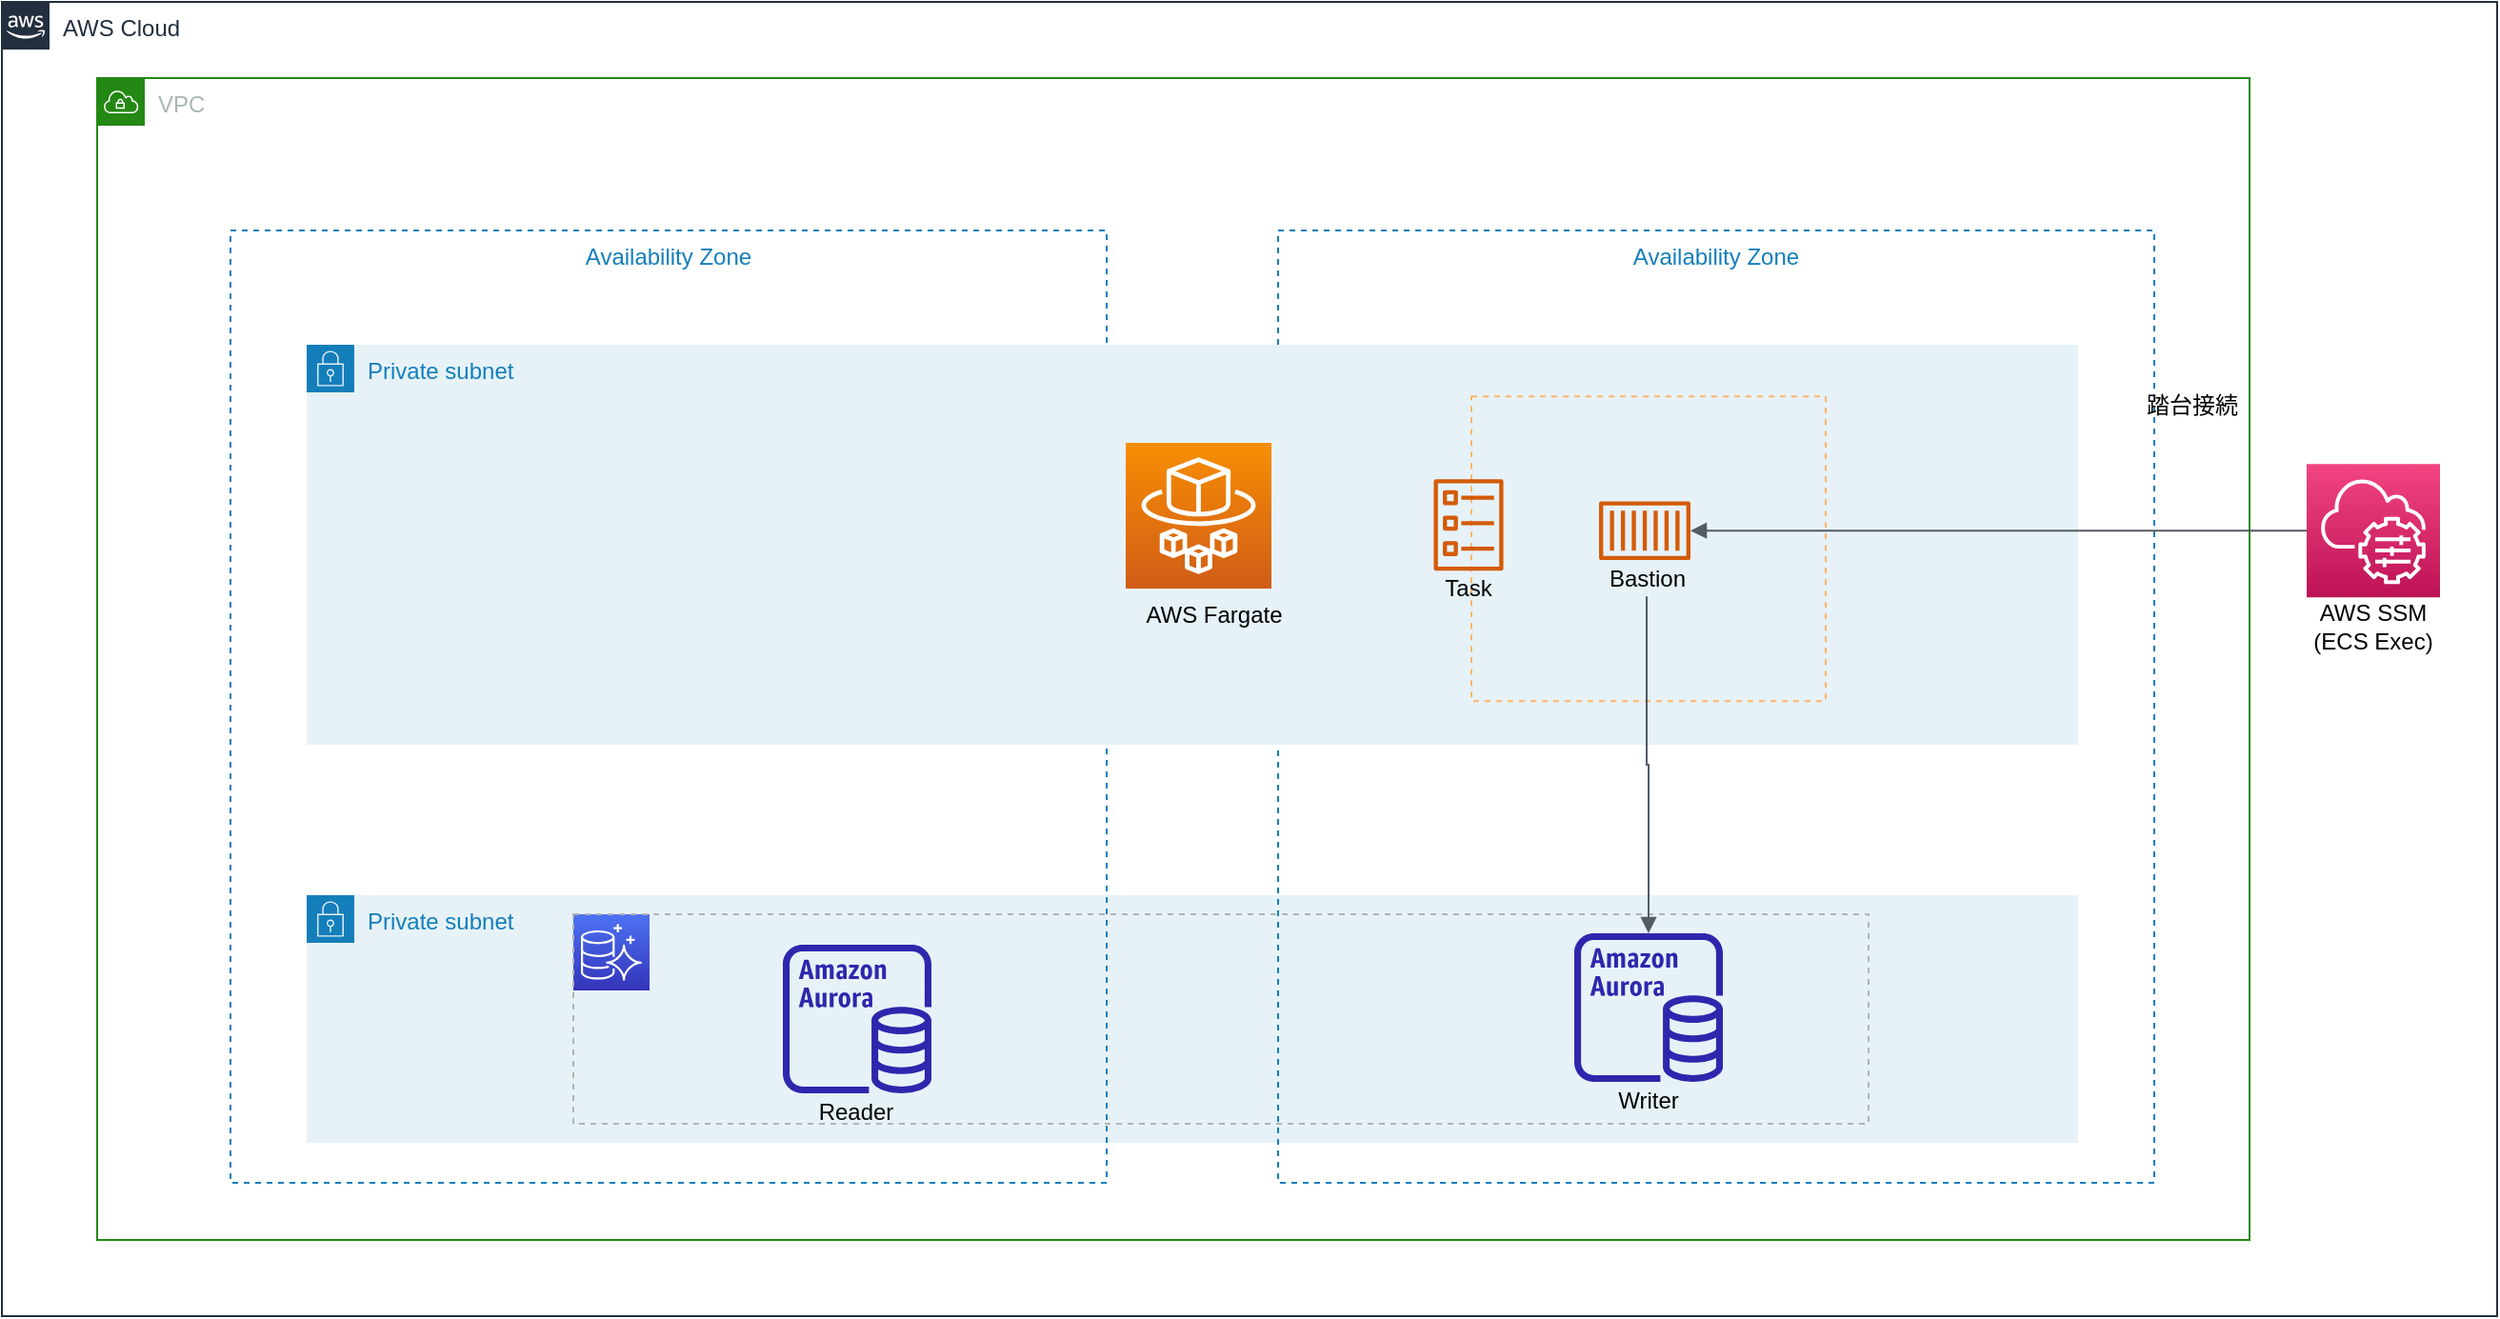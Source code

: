 <mxfile>
    <diagram id="s5NGnHYuqPs6r2TMpPu3" name="システム構成">
        <mxGraphModel dx="817" dy="1180" grid="1" gridSize="10" guides="1" tooltips="1" connect="1" arrows="1" fold="1" page="1" pageScale="1" pageWidth="827" pageHeight="1169" background="#FFFFFF" math="0" shadow="0">
            <root>
                <mxCell id="0"/>
                <mxCell id="1" parent="0"/>
                <mxCell id="2" value="AWS Cloud" style="points=[[0,0],[0.25,0],[0.5,0],[0.75,0],[1,0],[1,0.25],[1,0.5],[1,0.75],[1,1],[0.75,1],[0.5,1],[0.25,1],[0,1],[0,0.75],[0,0.5],[0,0.25]];outlineConnect=0;gradientColor=none;html=1;whiteSpace=wrap;fontSize=12;fontStyle=0;container=1;pointerEvents=0;collapsible=0;recursiveResize=0;shape=mxgraph.aws4.group;grIcon=mxgraph.aws4.group_aws_cloud_alt;strokeColor=#232F3E;fillColor=none;verticalAlign=top;align=left;spacingLeft=30;fontColor=#232F3E;dashed=0;" parent="1" vertex="1">
                    <mxGeometry x="40" y="40" width="1310" height="690" as="geometry"/>
                </mxCell>
                <mxCell id="4" value="VPC" style="points=[[0,0],[0.25,0],[0.5,0],[0.75,0],[1,0],[1,0.25],[1,0.5],[1,0.75],[1,1],[0.75,1],[0.5,1],[0.25,1],[0,1],[0,0.75],[0,0.5],[0,0.25]];outlineConnect=0;gradientColor=none;html=1;whiteSpace=wrap;fontSize=12;fontStyle=0;container=1;pointerEvents=0;collapsible=0;recursiveResize=0;shape=mxgraph.aws4.group;grIcon=mxgraph.aws4.group_vpc;strokeColor=#248814;fillColor=none;verticalAlign=top;align=left;spacingLeft=30;fontColor=#AAB7B8;dashed=0;" parent="2" vertex="1">
                    <mxGeometry x="50" y="40" width="1130" height="610" as="geometry"/>
                </mxCell>
                <mxCell id="64" value="Private subnet" style="points=[[0,0],[0.25,0],[0.5,0],[0.75,0],[1,0],[1,0.25],[1,0.5],[1,0.75],[1,1],[0.75,1],[0.5,1],[0.25,1],[0,1],[0,0.75],[0,0.5],[0,0.25]];outlineConnect=0;gradientColor=none;html=1;whiteSpace=wrap;fontSize=12;fontStyle=0;container=1;pointerEvents=0;collapsible=0;recursiveResize=0;shape=mxgraph.aws4.group;grIcon=mxgraph.aws4.group_security_group;grStroke=0;strokeColor=#147EBA;fillColor=#E6F2F8;verticalAlign=top;align=left;spacingLeft=30;fontColor=#147EBA;dashed=0;" parent="4" vertex="1">
                    <mxGeometry x="110" y="429" width="930" height="130" as="geometry"/>
                </mxCell>
                <mxCell id="65" value="" style="sketch=0;points=[[0,0,0],[0.25,0,0],[0.5,0,0],[0.75,0,0],[1,0,0],[0,1,0],[0.25,1,0],[0.5,1,0],[0.75,1,0],[1,1,0],[0,0.25,0],[0,0.5,0],[0,0.75,0],[1,0.25,0],[1,0.5,0],[1,0.75,0]];outlineConnect=0;fontColor=#232F3E;gradientColor=#4D72F3;gradientDirection=north;fillColor=#3334B9;strokeColor=#ffffff;dashed=0;verticalLabelPosition=bottom;verticalAlign=top;align=center;html=1;fontSize=12;fontStyle=0;aspect=fixed;shape=mxgraph.aws4.resourceIcon;resIcon=mxgraph.aws4.aurora;" parent="64" vertex="1">
                    <mxGeometry x="140" y="10" width="40" height="40" as="geometry"/>
                </mxCell>
                <mxCell id="92" value="" style="fillColor=none;strokeColor=#B3B3B3;dashed=1;verticalAlign=top;fontStyle=0;fontColor=#5A6C86;" vertex="1" parent="64">
                    <mxGeometry x="140" y="10" width="680" height="110" as="geometry"/>
                </mxCell>
                <mxCell id="93" value="" style="sketch=0;outlineConnect=0;fontColor=#232F3E;gradientColor=none;fillColor=#2E27AD;strokeColor=none;dashed=0;verticalLabelPosition=bottom;verticalAlign=top;align=center;html=1;fontSize=12;fontStyle=0;aspect=fixed;pointerEvents=1;shape=mxgraph.aws4.aurora_instance;" vertex="1" parent="64">
                    <mxGeometry x="250" y="26" width="78" height="78" as="geometry"/>
                </mxCell>
                <mxCell id="95" value="Reader" style="text;html=1;strokeColor=none;fillColor=none;align=center;verticalAlign=middle;whiteSpace=wrap;rounded=0;" vertex="1" parent="64">
                    <mxGeometry x="250" y="104" width="77" height="20" as="geometry"/>
                </mxCell>
                <mxCell id="34" value="Availability Zone" style="fillColor=none;strokeColor=#147EBA;dashed=1;verticalAlign=top;fontStyle=0;fontColor=#147EBA;" parent="4" vertex="1">
                    <mxGeometry x="620" y="80" width="460" height="500" as="geometry"/>
                </mxCell>
                <mxCell id="16" value="Availability Zone" style="fillColor=none;strokeColor=#147EBA;dashed=1;verticalAlign=top;fontStyle=0;fontColor=#147EBA;" parent="4" vertex="1">
                    <mxGeometry x="70" y="80" width="460" height="500" as="geometry"/>
                </mxCell>
                <mxCell id="26" value="Private subnet" style="points=[[0,0],[0.25,0],[0.5,0],[0.75,0],[1,0],[1,0.25],[1,0.5],[1,0.75],[1,1],[0.75,1],[0.5,1],[0.25,1],[0,1],[0,0.75],[0,0.5],[0,0.25]];outlineConnect=0;gradientColor=none;html=1;whiteSpace=wrap;fontSize=12;fontStyle=0;container=1;pointerEvents=0;collapsible=0;recursiveResize=0;shape=mxgraph.aws4.group;grIcon=mxgraph.aws4.group_security_group;grStroke=0;strokeColor=#147EBA;fillColor=#E6F2F8;verticalAlign=top;align=left;spacingLeft=30;fontColor=#147EBA;dashed=0;" parent="4" vertex="1">
                    <mxGeometry x="110" y="140" width="930" height="210" as="geometry"/>
                </mxCell>
                <mxCell id="35" value="" style="fillColor=none;strokeColor=#FFB366;dashed=1;verticalAlign=top;fontStyle=0;fontColor=#5A6C86;" parent="4" vertex="1">
                    <mxGeometry x="721.5" y="167.12" width="186" height="160" as="geometry"/>
                </mxCell>
                <mxCell id="45" value="" style="group" parent="4" vertex="1" connectable="0">
                    <mxGeometry x="690" y="210.62" width="60" height="66.5" as="geometry"/>
                </mxCell>
                <mxCell id="36" value="" style="sketch=0;outlineConnect=0;fontColor=#232F3E;gradientColor=none;fillColor=#D45B07;strokeColor=none;dashed=0;verticalLabelPosition=bottom;verticalAlign=top;align=center;html=1;fontSize=12;fontStyle=0;aspect=fixed;pointerEvents=1;shape=mxgraph.aws4.ecs_task;" parent="45" vertex="1">
                    <mxGeometry x="11.5" width="37" height="48" as="geometry"/>
                </mxCell>
                <mxCell id="43" value="Task" style="text;html=1;strokeColor=none;fillColor=none;align=center;verticalAlign=middle;whiteSpace=wrap;rounded=0;" parent="45" vertex="1">
                    <mxGeometry y="48" width="60" height="18.5" as="geometry"/>
                </mxCell>
                <mxCell id="63" value="" style="group" parent="4" vertex="1" connectable="0">
                    <mxGeometry x="540" y="191.5" width="93" height="104.75" as="geometry"/>
                </mxCell>
                <mxCell id="58" value="" style="sketch=0;points=[[0,0,0],[0.25,0,0],[0.5,0,0],[0.75,0,0],[1,0,0],[0,1,0],[0.25,1,0],[0.5,1,0],[0.75,1,0],[1,1,0],[0,0.25,0],[0,0.5,0],[0,0.75,0],[1,0.25,0],[1,0.5,0],[1,0.75,0]];outlineConnect=0;fontColor=#232F3E;gradientColor=#F78E04;gradientDirection=north;fillColor=#D05C17;strokeColor=#ffffff;dashed=0;verticalLabelPosition=bottom;verticalAlign=top;align=center;html=1;fontSize=12;fontStyle=0;aspect=fixed;shape=mxgraph.aws4.resourceIcon;resIcon=mxgraph.aws4.fargate;" parent="63" vertex="1">
                    <mxGeometry width="76.5" height="76.5" as="geometry"/>
                </mxCell>
                <mxCell id="59" value="AWS Fargate" style="text;html=1;strokeColor=none;fillColor=none;align=center;verticalAlign=middle;whiteSpace=wrap;rounded=0;" parent="63" vertex="1">
                    <mxGeometry y="76.5" width="93" height="28.25" as="geometry"/>
                </mxCell>
                <mxCell id="69" value="Writer" style="text;html=1;strokeColor=none;fillColor=none;align=center;verticalAlign=middle;whiteSpace=wrap;rounded=0;" parent="4" vertex="1">
                    <mxGeometry x="775.5" y="527" width="77" height="20" as="geometry"/>
                </mxCell>
                <mxCell id="90" value="踏台接続" style="text;html=1;strokeColor=none;fillColor=none;align=center;verticalAlign=middle;whiteSpace=wrap;rounded=0;" parent="4" vertex="1">
                    <mxGeometry x="1070" y="157" width="60" height="30" as="geometry"/>
                </mxCell>
                <mxCell id="40" value="" style="group" parent="4" vertex="1" connectable="0">
                    <mxGeometry x="775.5" y="222.12" width="110" height="50" as="geometry"/>
                </mxCell>
                <mxCell id="41" value="" style="sketch=0;outlineConnect=0;fontColor=#232F3E;gradientColor=none;fillColor=#D45B07;strokeColor=none;dashed=0;verticalLabelPosition=bottom;verticalAlign=top;align=center;html=1;fontSize=12;fontStyle=0;aspect=fixed;pointerEvents=1;shape=mxgraph.aws4.container_1;" parent="40" vertex="1">
                    <mxGeometry x="13" width="48" height="31" as="geometry"/>
                </mxCell>
                <mxCell id="42" value="Bastion" style="text;html=1;strokeColor=none;fillColor=none;align=center;verticalAlign=middle;whiteSpace=wrap;rounded=0;" parent="40" vertex="1">
                    <mxGeometry x="-17" y="31" width="110" height="19" as="geometry"/>
                </mxCell>
                <mxCell id="94" value="" style="sketch=0;outlineConnect=0;fontColor=#232F3E;gradientColor=none;fillColor=#2E27AD;strokeColor=none;dashed=0;verticalLabelPosition=bottom;verticalAlign=top;align=center;html=1;fontSize=12;fontStyle=0;aspect=fixed;pointerEvents=1;shape=mxgraph.aws4.aurora_instance;" vertex="1" parent="4">
                    <mxGeometry x="775.5" y="449" width="78" height="78" as="geometry"/>
                </mxCell>
                <mxCell id="98" value="" style="edgeStyle=orthogonalEdgeStyle;html=1;endArrow=block;elbow=vertical;startArrow=none;endFill=1;strokeColor=#545B64;rounded=0;exitX=0.5;exitY=1;exitDx=0;exitDy=0;" edge="1" parent="4" source="42" target="94">
                    <mxGeometry width="100" relative="1" as="geometry">
                        <mxPoint x="761" y="405" as="sourcePoint"/>
                        <mxPoint x="861" y="405" as="targetPoint"/>
                    </mxGeometry>
                </mxCell>
                <mxCell id="87" value="" style="sketch=0;points=[[0,0,0],[0.25,0,0],[0.5,0,0],[0.75,0,0],[1,0,0],[0,1,0],[0.25,1,0],[0.5,1,0],[0.75,1,0],[1,1,0],[0,0.25,0],[0,0.5,0],[0,0.75,0],[1,0.25,0],[1,0.5,0],[1,0.75,0]];points=[[0,0,0],[0.25,0,0],[0.5,0,0],[0.75,0,0],[1,0,0],[0,1,0],[0.25,1,0],[0.5,1,0],[0.75,1,0],[1,1,0],[0,0.25,0],[0,0.5,0],[0,0.75,0],[1,0.25,0],[1,0.5,0],[1,0.75,0]];outlineConnect=0;fontColor=#232F3E;gradientColor=#F34482;gradientDirection=north;fillColor=#BC1356;strokeColor=#ffffff;dashed=0;verticalLabelPosition=bottom;verticalAlign=top;align=center;html=1;fontSize=12;fontStyle=0;aspect=fixed;shape=mxgraph.aws4.resourceIcon;resIcon=mxgraph.aws4.systems_manager;" parent="2" vertex="1">
                    <mxGeometry x="1210" y="242.62" width="70" height="70" as="geometry"/>
                </mxCell>
                <mxCell id="88" value="" style="edgeStyle=orthogonalEdgeStyle;html=1;endArrow=none;elbow=vertical;startArrow=block;startFill=1;strokeColor=#545B64;rounded=0;entryX=0;entryY=0.5;entryDx=0;entryDy=0;entryPerimeter=0;" parent="2" source="41" target="87" edge="1">
                    <mxGeometry width="100" relative="1" as="geometry">
                        <mxPoint x="1078" y="341" as="sourcePoint"/>
                        <mxPoint x="1210" y="350" as="targetPoint"/>
                    </mxGeometry>
                </mxCell>
                <mxCell id="89" value="AWS SSM&lt;br&gt;(ECS Exec)" style="text;html=1;strokeColor=none;fillColor=none;align=center;verticalAlign=middle;whiteSpace=wrap;rounded=0;" parent="2" vertex="1">
                    <mxGeometry x="1210" y="312.62" width="70" height="30" as="geometry"/>
                </mxCell>
            </root>
        </mxGraphModel>
    </diagram>
</mxfile>